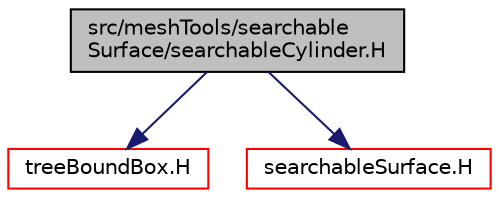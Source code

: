 digraph "src/meshTools/searchableSurface/searchableCylinder.H"
{
  bgcolor="transparent";
  edge [fontname="Helvetica",fontsize="10",labelfontname="Helvetica",labelfontsize="10"];
  node [fontname="Helvetica",fontsize="10",shape=record];
  Node1 [label="src/meshTools/searchable\lSurface/searchableCylinder.H",height=0.2,width=0.4,color="black", fillcolor="grey75", style="filled", fontcolor="black"];
  Node1 -> Node2 [color="midnightblue",fontsize="10",style="solid",fontname="Helvetica"];
  Node2 [label="treeBoundBox.H",height=0.2,width=0.4,color="red",URL="$a09117.html"];
  Node1 -> Node3 [color="midnightblue",fontsize="10",style="solid",fontname="Helvetica"];
  Node3 [label="searchableSurface.H",height=0.2,width=0.4,color="red",URL="$a07656.html"];
}
